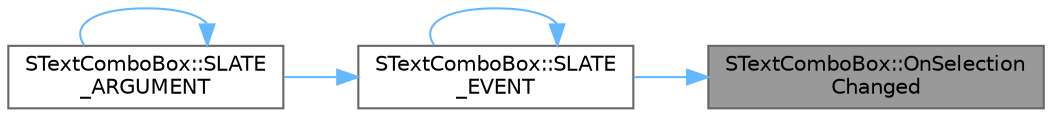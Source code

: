 digraph "STextComboBox::OnSelectionChanged"
{
 // INTERACTIVE_SVG=YES
 // LATEX_PDF_SIZE
  bgcolor="transparent";
  edge [fontname=Helvetica,fontsize=10,labelfontname=Helvetica,labelfontsize=10];
  node [fontname=Helvetica,fontsize=10,shape=box,height=0.2,width=0.4];
  rankdir="RL";
  Node1 [id="Node000001",label="STextComboBox::OnSelection\lChanged",height=0.2,width=0.4,color="gray40", fillcolor="grey60", style="filled", fontcolor="black",tooltip="Called when selection changes in the combo pop-up."];
  Node1 -> Node2 [id="edge1_Node000001_Node000002",dir="back",color="steelblue1",style="solid",tooltip=" "];
  Node2 [id="Node000002",label="STextComboBox::SLATE\l_EVENT",height=0.2,width=0.4,color="grey40", fillcolor="white", style="filled",URL="$d3/d9f/classSTextComboBox.html#a0bc75c1362ff1c9377189a0ec0d91c8d",tooltip="Called when the text is chosen."];
  Node2 -> Node3 [id="edge2_Node000002_Node000003",dir="back",color="steelblue1",style="solid",tooltip=" "];
  Node3 [id="Node000003",label="STextComboBox::SLATE\l_ARGUMENT",height=0.2,width=0.4,color="grey40", fillcolor="white", style="filled",URL="$d3/d9f/classSTextComboBox.html#a12fb80dec7c5ee71012e0a42b41782d3",tooltip="Called when combo box needs to establish selected item."];
  Node3 -> Node3 [id="edge3_Node000003_Node000003",dir="back",color="steelblue1",style="solid",tooltip=" "];
  Node2 -> Node2 [id="edge4_Node000002_Node000002",dir="back",color="steelblue1",style="solid",tooltip=" "];
}
